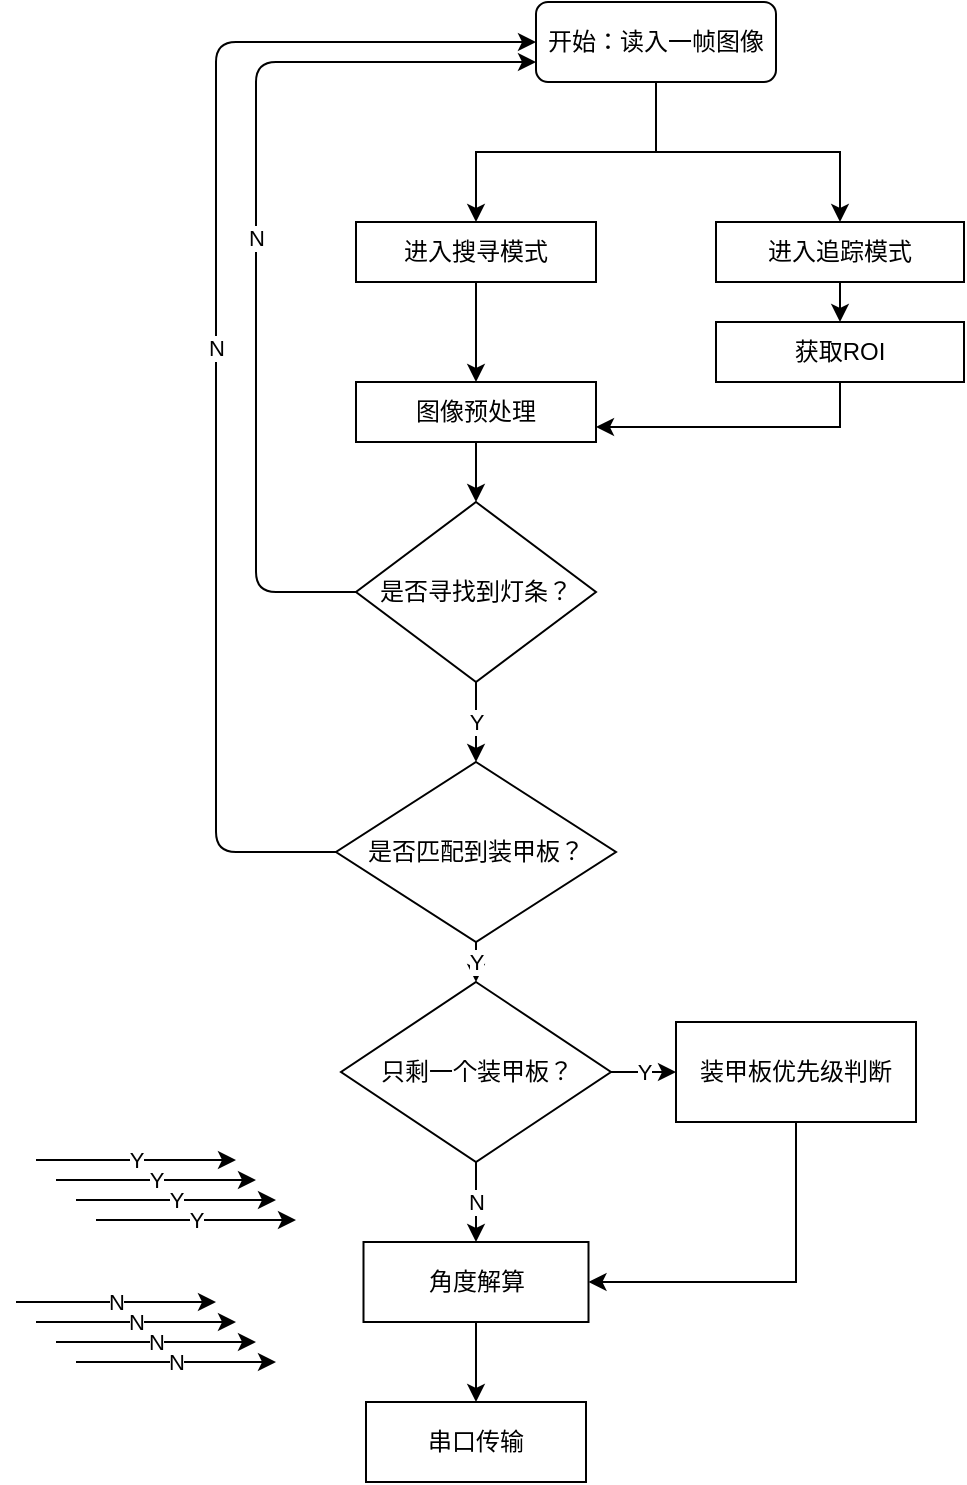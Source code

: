 <mxfile version="14.8.1" type="github">
  <diagram id="C5RBs43oDa-KdzZeNtuy" name="Page-1">
    <mxGraphModel dx="1244" dy="1827" grid="1" gridSize="10" guides="1" tooltips="1" connect="1" arrows="1" fold="1" page="1" pageScale="1" pageWidth="827" pageHeight="1169" math="0" shadow="0">
      <root>
        <mxCell id="WIyWlLk6GJQsqaUBKTNV-0" />
        <mxCell id="WIyWlLk6GJQsqaUBKTNV-1" parent="WIyWlLk6GJQsqaUBKTNV-0" />
        <mxCell id="ExE-NVO--HimaFJZiaqF-43" style="edgeStyle=orthogonalEdgeStyle;rounded=0;orthogonalLoop=1;jettySize=auto;html=1;exitX=0.5;exitY=1;exitDx=0;exitDy=0;entryX=0.5;entryY=0;entryDx=0;entryDy=0;" edge="1" parent="WIyWlLk6GJQsqaUBKTNV-1" source="Oab9Y5CSqup6-qoRblhf-17" target="ExE-NVO--HimaFJZiaqF-40">
          <mxGeometry relative="1" as="geometry" />
        </mxCell>
        <mxCell id="ExE-NVO--HimaFJZiaqF-44" style="edgeStyle=orthogonalEdgeStyle;rounded=0;orthogonalLoop=1;jettySize=auto;html=1;exitX=0.5;exitY=1;exitDx=0;exitDy=0;entryX=0.5;entryY=0;entryDx=0;entryDy=0;" edge="1" parent="WIyWlLk6GJQsqaUBKTNV-1" source="Oab9Y5CSqup6-qoRblhf-17" target="ExE-NVO--HimaFJZiaqF-0">
          <mxGeometry relative="1" as="geometry" />
        </mxCell>
        <mxCell id="Oab9Y5CSqup6-qoRblhf-17" value="开始：读入一帧图像" style="rounded=1;whiteSpace=wrap;html=1;" parent="WIyWlLk6GJQsqaUBKTNV-1" vertex="1">
          <mxGeometry x="200" y="-100" width="120" height="40" as="geometry" />
        </mxCell>
        <mxCell id="Oab9Y5CSqup6-qoRblhf-18" value="图像预处理" style="rounded=0;whiteSpace=wrap;html=1;" parent="WIyWlLk6GJQsqaUBKTNV-1" vertex="1">
          <mxGeometry x="110" y="90" width="120" height="30" as="geometry" />
        </mxCell>
        <mxCell id="Oab9Y5CSqup6-qoRblhf-19" style="edgeStyle=orthogonalEdgeStyle;rounded=0;orthogonalLoop=1;jettySize=auto;html=1;exitX=0.5;exitY=1;exitDx=0;exitDy=0;" parent="WIyWlLk6GJQsqaUBKTNV-1" source="Oab9Y5CSqup6-qoRblhf-17" target="Oab9Y5CSqup6-qoRblhf-17" edge="1">
          <mxGeometry relative="1" as="geometry" />
        </mxCell>
        <mxCell id="Oab9Y5CSqup6-qoRblhf-21" value="是否寻找到灯条？" style="rhombus;whiteSpace=wrap;html=1;" parent="WIyWlLk6GJQsqaUBKTNV-1" vertex="1">
          <mxGeometry x="110" y="150" width="120" height="90" as="geometry" />
        </mxCell>
        <mxCell id="Oab9Y5CSqup6-qoRblhf-22" value="" style="endArrow=classic;html=1;exitX=0.5;exitY=1;exitDx=0;exitDy=0;entryX=0.5;entryY=0;entryDx=0;entryDy=0;" parent="WIyWlLk6GJQsqaUBKTNV-1" source="Oab9Y5CSqup6-qoRblhf-18" target="Oab9Y5CSqup6-qoRblhf-21" edge="1">
          <mxGeometry width="50" height="50" relative="1" as="geometry">
            <mxPoint x="230" y="190" as="sourcePoint" />
            <mxPoint x="280" y="140" as="targetPoint" />
          </mxGeometry>
        </mxCell>
        <mxCell id="Oab9Y5CSqup6-qoRblhf-26" value="是否匹配到装甲板？" style="rhombus;whiteSpace=wrap;html=1;" parent="WIyWlLk6GJQsqaUBKTNV-1" vertex="1">
          <mxGeometry x="100" y="280" width="140" height="90" as="geometry" />
        </mxCell>
        <mxCell id="Oab9Y5CSqup6-qoRblhf-27" value="" style="endArrow=classic;html=1;exitX=0.5;exitY=1;exitDx=0;exitDy=0;entryX=0.5;entryY=0;entryDx=0;entryDy=0;" parent="WIyWlLk6GJQsqaUBKTNV-1" source="Oab9Y5CSqup6-qoRblhf-21" target="Oab9Y5CSqup6-qoRblhf-26" edge="1">
          <mxGeometry relative="1" as="geometry">
            <mxPoint x="270" y="210" as="sourcePoint" />
            <mxPoint x="370" y="210" as="targetPoint" />
          </mxGeometry>
        </mxCell>
        <mxCell id="Oab9Y5CSqup6-qoRblhf-28" value="Y" style="edgeLabel;resizable=0;html=1;align=center;verticalAlign=middle;labelPosition=center;verticalLabelPosition=middle;" parent="Oab9Y5CSqup6-qoRblhf-27" connectable="0" vertex="1">
          <mxGeometry relative="1" as="geometry" />
        </mxCell>
        <mxCell id="ExE-NVO--HimaFJZiaqF-7" style="edgeStyle=orthogonalEdgeStyle;rounded=0;orthogonalLoop=1;jettySize=auto;html=1;exitX=0.5;exitY=1;exitDx=0;exitDy=0;entryX=0.5;entryY=0;entryDx=0;entryDy=0;" edge="1" parent="WIyWlLk6GJQsqaUBKTNV-1" source="ExE-NVO--HimaFJZiaqF-0" target="Oab9Y5CSqup6-qoRblhf-18">
          <mxGeometry relative="1" as="geometry" />
        </mxCell>
        <mxCell id="ExE-NVO--HimaFJZiaqF-0" value="进入搜寻模式" style="rounded=0;whiteSpace=wrap;html=1;" vertex="1" parent="WIyWlLk6GJQsqaUBKTNV-1">
          <mxGeometry x="110" y="10" width="120" height="30" as="geometry" />
        </mxCell>
        <mxCell id="ExE-NVO--HimaFJZiaqF-1" style="edgeStyle=orthogonalEdgeStyle;rounded=0;orthogonalLoop=1;jettySize=auto;html=1;exitX=0.5;exitY=1;exitDx=0;exitDy=0;" edge="1" parent="WIyWlLk6GJQsqaUBKTNV-1" source="ExE-NVO--HimaFJZiaqF-0" target="ExE-NVO--HimaFJZiaqF-0">
          <mxGeometry relative="1" as="geometry" />
        </mxCell>
        <mxCell id="ExE-NVO--HimaFJZiaqF-8" value="只剩一个装甲板？" style="rhombus;whiteSpace=wrap;html=1;" vertex="1" parent="WIyWlLk6GJQsqaUBKTNV-1">
          <mxGeometry x="102.5" y="390" width="135" height="90" as="geometry" />
        </mxCell>
        <mxCell id="ExE-NVO--HimaFJZiaqF-36" style="edgeStyle=orthogonalEdgeStyle;rounded=0;orthogonalLoop=1;jettySize=auto;html=1;exitX=0.5;exitY=1;exitDx=0;exitDy=0;entryX=1;entryY=0.5;entryDx=0;entryDy=0;" edge="1" parent="WIyWlLk6GJQsqaUBKTNV-1" source="ExE-NVO--HimaFJZiaqF-11" target="ExE-NVO--HimaFJZiaqF-35">
          <mxGeometry relative="1" as="geometry" />
        </mxCell>
        <mxCell id="ExE-NVO--HimaFJZiaqF-11" value="装甲板优先级判断" style="rounded=0;whiteSpace=wrap;html=1;" vertex="1" parent="WIyWlLk6GJQsqaUBKTNV-1">
          <mxGeometry x="270" y="410" width="120" height="50" as="geometry" />
        </mxCell>
        <mxCell id="ExE-NVO--HimaFJZiaqF-13" value="" style="endArrow=classic;html=1;entryX=0;entryY=0.5;entryDx=0;entryDy=0;exitX=1;exitY=0.5;exitDx=0;exitDy=0;" edge="1" parent="WIyWlLk6GJQsqaUBKTNV-1" source="ExE-NVO--HimaFJZiaqF-8" target="ExE-NVO--HimaFJZiaqF-11">
          <mxGeometry relative="1" as="geometry">
            <mxPoint x="140" y="480" as="sourcePoint" />
            <mxPoint x="240" y="480" as="targetPoint" />
          </mxGeometry>
        </mxCell>
        <mxCell id="ExE-NVO--HimaFJZiaqF-14" value="Y" style="edgeLabel;resizable=0;html=1;align=center;verticalAlign=middle;" connectable="0" vertex="1" parent="ExE-NVO--HimaFJZiaqF-13">
          <mxGeometry relative="1" as="geometry" />
        </mxCell>
        <mxCell id="ExE-NVO--HimaFJZiaqF-16" value="" style="endArrow=classic;html=1;entryX=0.5;entryY=0;entryDx=0;entryDy=0;exitX=0.5;exitY=1;exitDx=0;exitDy=0;" edge="1" parent="WIyWlLk6GJQsqaUBKTNV-1" source="ExE-NVO--HimaFJZiaqF-8" target="ExE-NVO--HimaFJZiaqF-35">
          <mxGeometry relative="1" as="geometry">
            <mxPoint x="-10" y="480" as="sourcePoint" />
            <mxPoint x="90" y="480" as="targetPoint" />
          </mxGeometry>
        </mxCell>
        <mxCell id="ExE-NVO--HimaFJZiaqF-17" value="N" style="edgeLabel;resizable=0;html=1;align=center;verticalAlign=middle;" connectable="0" vertex="1" parent="ExE-NVO--HimaFJZiaqF-16">
          <mxGeometry relative="1" as="geometry" />
        </mxCell>
        <mxCell id="ExE-NVO--HimaFJZiaqF-19" value="" style="endArrow=classic;html=1;exitX=0;exitY=0.5;exitDx=0;exitDy=0;entryX=0;entryY=0.75;entryDx=0;entryDy=0;" edge="1" parent="WIyWlLk6GJQsqaUBKTNV-1" source="Oab9Y5CSqup6-qoRblhf-21" target="Oab9Y5CSqup6-qoRblhf-17">
          <mxGeometry relative="1" as="geometry">
            <mxPoint y="490" as="sourcePoint" />
            <mxPoint x="100" y="490" as="targetPoint" />
            <Array as="points">
              <mxPoint x="60" y="195" />
              <mxPoint x="60" y="-70" />
              <mxPoint x="140" y="-70" />
            </Array>
          </mxGeometry>
        </mxCell>
        <mxCell id="ExE-NVO--HimaFJZiaqF-20" value="N" style="edgeLabel;resizable=0;html=1;align=center;verticalAlign=middle;" connectable="0" vertex="1" parent="ExE-NVO--HimaFJZiaqF-19">
          <mxGeometry relative="1" as="geometry" />
        </mxCell>
        <mxCell id="ExE-NVO--HimaFJZiaqF-21" value="" style="endArrow=classic;html=1;" edge="1" parent="WIyWlLk6GJQsqaUBKTNV-1">
          <mxGeometry relative="1" as="geometry">
            <mxPoint x="-60" y="550" as="sourcePoint" />
            <mxPoint x="40" y="550" as="targetPoint" />
          </mxGeometry>
        </mxCell>
        <mxCell id="ExE-NVO--HimaFJZiaqF-22" value="N" style="edgeLabel;resizable=0;html=1;align=center;verticalAlign=middle;" connectable="0" vertex="1" parent="ExE-NVO--HimaFJZiaqF-21">
          <mxGeometry relative="1" as="geometry" />
        </mxCell>
        <mxCell id="ExE-NVO--HimaFJZiaqF-23" value="" style="endArrow=classic;html=1;entryX=0;entryY=0.5;entryDx=0;entryDy=0;exitX=0;exitY=0.5;exitDx=0;exitDy=0;" edge="1" parent="WIyWlLk6GJQsqaUBKTNV-1" source="Oab9Y5CSqup6-qoRblhf-26" target="Oab9Y5CSqup6-qoRblhf-17">
          <mxGeometry relative="1" as="geometry">
            <mxPoint x="100" y="435" as="sourcePoint" />
            <mxPoint x="120" y="510" as="targetPoint" />
            <Array as="points">
              <mxPoint x="40" y="325" />
              <mxPoint x="40" y="-80" />
            </Array>
          </mxGeometry>
        </mxCell>
        <mxCell id="ExE-NVO--HimaFJZiaqF-24" value="N" style="edgeLabel;resizable=0;html=1;align=center;verticalAlign=middle;" connectable="0" vertex="1" parent="ExE-NVO--HimaFJZiaqF-23">
          <mxGeometry relative="1" as="geometry" />
        </mxCell>
        <mxCell id="ExE-NVO--HimaFJZiaqF-29" value="" style="endArrow=classic;html=1;" edge="1" parent="WIyWlLk6GJQsqaUBKTNV-1">
          <mxGeometry relative="1" as="geometry">
            <mxPoint x="-50" y="479" as="sourcePoint" />
            <mxPoint x="50" y="479" as="targetPoint" />
            <Array as="points">
              <mxPoint y="479" />
            </Array>
          </mxGeometry>
        </mxCell>
        <mxCell id="ExE-NVO--HimaFJZiaqF-30" value="Y" style="edgeLabel;resizable=0;html=1;align=center;verticalAlign=middle;" connectable="0" vertex="1" parent="ExE-NVO--HimaFJZiaqF-29">
          <mxGeometry relative="1" as="geometry" />
        </mxCell>
        <mxCell id="ExE-NVO--HimaFJZiaqF-33" value="" style="endArrow=classic;html=1;exitX=0.5;exitY=1;exitDx=0;exitDy=0;entryX=0.5;entryY=0;entryDx=0;entryDy=0;" edge="1" parent="WIyWlLk6GJQsqaUBKTNV-1" source="Oab9Y5CSqup6-qoRblhf-26" target="ExE-NVO--HimaFJZiaqF-8">
          <mxGeometry relative="1" as="geometry">
            <mxPoint x="-20" y="400" as="sourcePoint" />
            <mxPoint x="80" y="400" as="targetPoint" />
            <Array as="points" />
          </mxGeometry>
        </mxCell>
        <mxCell id="ExE-NVO--HimaFJZiaqF-34" value="Y" style="edgeLabel;resizable=0;html=1;align=center;verticalAlign=middle;" connectable="0" vertex="1" parent="ExE-NVO--HimaFJZiaqF-33">
          <mxGeometry relative="1" as="geometry" />
        </mxCell>
        <mxCell id="ExE-NVO--HimaFJZiaqF-39" style="edgeStyle=orthogonalEdgeStyle;rounded=0;orthogonalLoop=1;jettySize=auto;html=1;exitX=0.5;exitY=1;exitDx=0;exitDy=0;entryX=0.5;entryY=0;entryDx=0;entryDy=0;" edge="1" parent="WIyWlLk6GJQsqaUBKTNV-1" source="ExE-NVO--HimaFJZiaqF-35" target="ExE-NVO--HimaFJZiaqF-38">
          <mxGeometry relative="1" as="geometry" />
        </mxCell>
        <mxCell id="ExE-NVO--HimaFJZiaqF-35" value="角度解算" style="rounded=0;whiteSpace=wrap;html=1;" vertex="1" parent="WIyWlLk6GJQsqaUBKTNV-1">
          <mxGeometry x="113.75" y="520" width="112.5" height="40" as="geometry" />
        </mxCell>
        <mxCell id="ExE-NVO--HimaFJZiaqF-38" value="串口传输" style="rounded=0;whiteSpace=wrap;html=1;" vertex="1" parent="WIyWlLk6GJQsqaUBKTNV-1">
          <mxGeometry x="115" y="600" width="110" height="40" as="geometry" />
        </mxCell>
        <mxCell id="ExE-NVO--HimaFJZiaqF-46" style="edgeStyle=orthogonalEdgeStyle;rounded=0;orthogonalLoop=1;jettySize=auto;html=1;exitX=0.5;exitY=1;exitDx=0;exitDy=0;entryX=0.5;entryY=0;entryDx=0;entryDy=0;" edge="1" parent="WIyWlLk6GJQsqaUBKTNV-1" source="ExE-NVO--HimaFJZiaqF-40" target="ExE-NVO--HimaFJZiaqF-45">
          <mxGeometry relative="1" as="geometry" />
        </mxCell>
        <mxCell id="ExE-NVO--HimaFJZiaqF-40" value="进入追踪模式" style="rounded=0;whiteSpace=wrap;html=1;" vertex="1" parent="WIyWlLk6GJQsqaUBKTNV-1">
          <mxGeometry x="290" y="10" width="124" height="30" as="geometry" />
        </mxCell>
        <mxCell id="ExE-NVO--HimaFJZiaqF-49" style="edgeStyle=orthogonalEdgeStyle;rounded=0;orthogonalLoop=1;jettySize=auto;html=1;exitX=0.5;exitY=1;exitDx=0;exitDy=0;entryX=1;entryY=0.75;entryDx=0;entryDy=0;" edge="1" parent="WIyWlLk6GJQsqaUBKTNV-1" source="ExE-NVO--HimaFJZiaqF-45" target="Oab9Y5CSqup6-qoRblhf-18">
          <mxGeometry relative="1" as="geometry" />
        </mxCell>
        <mxCell id="ExE-NVO--HimaFJZiaqF-45" value="获取ROI" style="rounded=0;whiteSpace=wrap;html=1;" vertex="1" parent="WIyWlLk6GJQsqaUBKTNV-1">
          <mxGeometry x="290" y="60" width="124" height="30" as="geometry" />
        </mxCell>
        <mxCell id="ExE-NVO--HimaFJZiaqF-50" value="" style="endArrow=classic;html=1;" edge="1" parent="WIyWlLk6GJQsqaUBKTNV-1">
          <mxGeometry relative="1" as="geometry">
            <mxPoint x="-40" y="489" as="sourcePoint" />
            <mxPoint x="60" y="489" as="targetPoint" />
            <Array as="points">
              <mxPoint x="10" y="489" />
            </Array>
          </mxGeometry>
        </mxCell>
        <mxCell id="ExE-NVO--HimaFJZiaqF-51" value="Y" style="edgeLabel;resizable=0;html=1;align=center;verticalAlign=middle;" connectable="0" vertex="1" parent="ExE-NVO--HimaFJZiaqF-50">
          <mxGeometry relative="1" as="geometry" />
        </mxCell>
        <mxCell id="ExE-NVO--HimaFJZiaqF-52" value="" style="endArrow=classic;html=1;" edge="1" parent="WIyWlLk6GJQsqaUBKTNV-1">
          <mxGeometry relative="1" as="geometry">
            <mxPoint x="-30" y="499" as="sourcePoint" />
            <mxPoint x="70" y="499" as="targetPoint" />
            <Array as="points">
              <mxPoint x="20" y="499" />
            </Array>
          </mxGeometry>
        </mxCell>
        <mxCell id="ExE-NVO--HimaFJZiaqF-53" value="Y" style="edgeLabel;resizable=0;html=1;align=center;verticalAlign=middle;" connectable="0" vertex="1" parent="ExE-NVO--HimaFJZiaqF-52">
          <mxGeometry relative="1" as="geometry" />
        </mxCell>
        <mxCell id="ExE-NVO--HimaFJZiaqF-54" value="" style="endArrow=classic;html=1;" edge="1" parent="WIyWlLk6GJQsqaUBKTNV-1">
          <mxGeometry relative="1" as="geometry">
            <mxPoint x="-20" y="509" as="sourcePoint" />
            <mxPoint x="80" y="509" as="targetPoint" />
            <Array as="points">
              <mxPoint x="30" y="509" />
            </Array>
          </mxGeometry>
        </mxCell>
        <mxCell id="ExE-NVO--HimaFJZiaqF-55" value="Y" style="edgeLabel;resizable=0;html=1;align=center;verticalAlign=middle;" connectable="0" vertex="1" parent="ExE-NVO--HimaFJZiaqF-54">
          <mxGeometry relative="1" as="geometry" />
        </mxCell>
        <mxCell id="ExE-NVO--HimaFJZiaqF-56" value="" style="endArrow=classic;html=1;" edge="1" parent="WIyWlLk6GJQsqaUBKTNV-1">
          <mxGeometry relative="1" as="geometry">
            <mxPoint x="-50" y="560" as="sourcePoint" />
            <mxPoint x="50" y="560" as="targetPoint" />
          </mxGeometry>
        </mxCell>
        <mxCell id="ExE-NVO--HimaFJZiaqF-57" value="N" style="edgeLabel;resizable=0;html=1;align=center;verticalAlign=middle;" connectable="0" vertex="1" parent="ExE-NVO--HimaFJZiaqF-56">
          <mxGeometry relative="1" as="geometry" />
        </mxCell>
        <mxCell id="ExE-NVO--HimaFJZiaqF-58" value="" style="endArrow=classic;html=1;" edge="1" parent="WIyWlLk6GJQsqaUBKTNV-1">
          <mxGeometry relative="1" as="geometry">
            <mxPoint x="-40" y="570" as="sourcePoint" />
            <mxPoint x="60" y="570" as="targetPoint" />
          </mxGeometry>
        </mxCell>
        <mxCell id="ExE-NVO--HimaFJZiaqF-59" value="N" style="edgeLabel;resizable=0;html=1;align=center;verticalAlign=middle;" connectable="0" vertex="1" parent="ExE-NVO--HimaFJZiaqF-58">
          <mxGeometry relative="1" as="geometry" />
        </mxCell>
        <mxCell id="ExE-NVO--HimaFJZiaqF-60" value="" style="endArrow=classic;html=1;" edge="1" parent="WIyWlLk6GJQsqaUBKTNV-1">
          <mxGeometry relative="1" as="geometry">
            <mxPoint x="-30" y="580" as="sourcePoint" />
            <mxPoint x="70" y="580" as="targetPoint" />
          </mxGeometry>
        </mxCell>
        <mxCell id="ExE-NVO--HimaFJZiaqF-61" value="N" style="edgeLabel;resizable=0;html=1;align=center;verticalAlign=middle;" connectable="0" vertex="1" parent="ExE-NVO--HimaFJZiaqF-60">
          <mxGeometry relative="1" as="geometry" />
        </mxCell>
      </root>
    </mxGraphModel>
  </diagram>
</mxfile>
